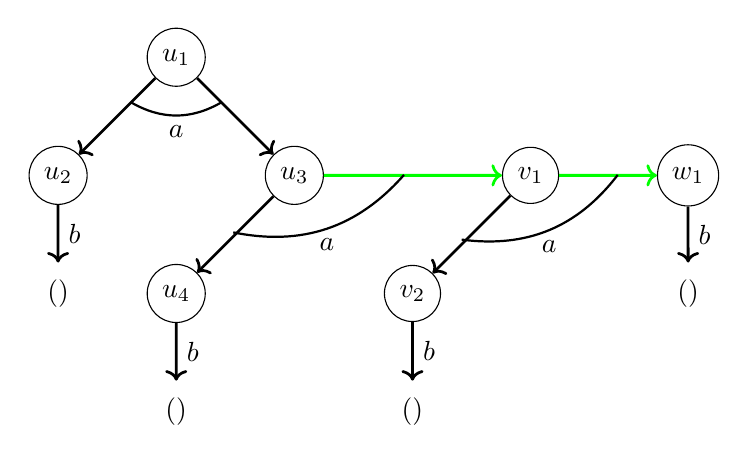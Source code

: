 \begin{tikzpicture}[
  scale=0.8,
  node distance = 1.5cm,
  tnode/.style={circle, text centered, draw=black},
  lnode/.style={circle, text centered},
  arw/.style={->, line width=1pt},
  symline/.style={-, line width=0.8pt}
  ]

% tree 1

\node [tnode] (u1) {$u_1$};
\node [tnode, left of=u1, below of=u1] (u2) {$u_2$};
\node [left of=u1, below of=u1, above of=u2, right of=u2, yshift=1cm, xshift=0.8cm] (u1u2) {};
\node [tnode, right of=u1, below of=u1] (u3) {$u_3$};
\node [left of=u1, below of=u1, above of=u3, right of=u3, yshift=1cm, xshift=-0.8cm] (u1u3) {};
\node [lnode, below of=u2] (u02) {$()$};

\node [tnode, below of=u3, left of=u3] (u4) {$u_4$};
\node [left of=u3, below of=u3, above of=u4, right of=u4, yshift=0.8cm, xshift=0.6cm] (u3u4) {};
\node [lnode, below of=u4] (u04) {$()$};

\node [right of=u3, left of=v1, right of=u1, below of=u1, xshift=1.5cm, yshift=0.13cm] (u3v1) {};

\draw [arw] (u1) -- (u2);
\draw [arw] (u1) -- (u3);
\draw [arw] (u2) -- node [midway, right] {$b$} (u02);
\draw [arw] (u3) -- (u4);
\draw [arw] (u4) -- node [midway, right] {$b$} (u04);

\draw [symline] (u1u2) edge [bend right] node [midway, below] {$a$} (u1u3);

% tree 2
\node [tnode, right of=u1, right of=u3] (v1) {$v_1$};
\node [tnode, left of=v1, below of=v1] (v2) {$v_2$};
\node [left of=v1, below of=v1, above of=v2, right of=v2, yshift=0.7cm, xshift=0.5cm] (v1v2) {};
\node [lnode, below of=v2] (v02) {$()$};

\draw [arw] (v1) -- (v2);
\draw [arw] (v2) -- node [midway, right] {$b$} (v02);

%tree 3
\node [tnode, right of=v1, xshift=0.5cm] (w1) {$w_1$};
\node [lnode, below of=w1] (w01) {$()$};
\node [right of=v1, left of=w1, yshift=0.13cm, xshift=-0.8cm] (v1v3) {};

\draw [arw] (w1) -- node [midway, right] {$b$} (w01);

%\draw [arw] (w1) -- node [midway, right] {$b$} (w01);

%connection

\draw [arw, color=green] (u3) -- (v1);
\draw [arw, color=green] (v1) -- (w1);

\draw [symline] (u3u4) edge [bend right] node [midway, below] {$a$} (u3v1);
\draw [symline] (v1v2) edge [bend right] node [midway, below] {$a$} (v1v3);

\end{tikzpicture}
